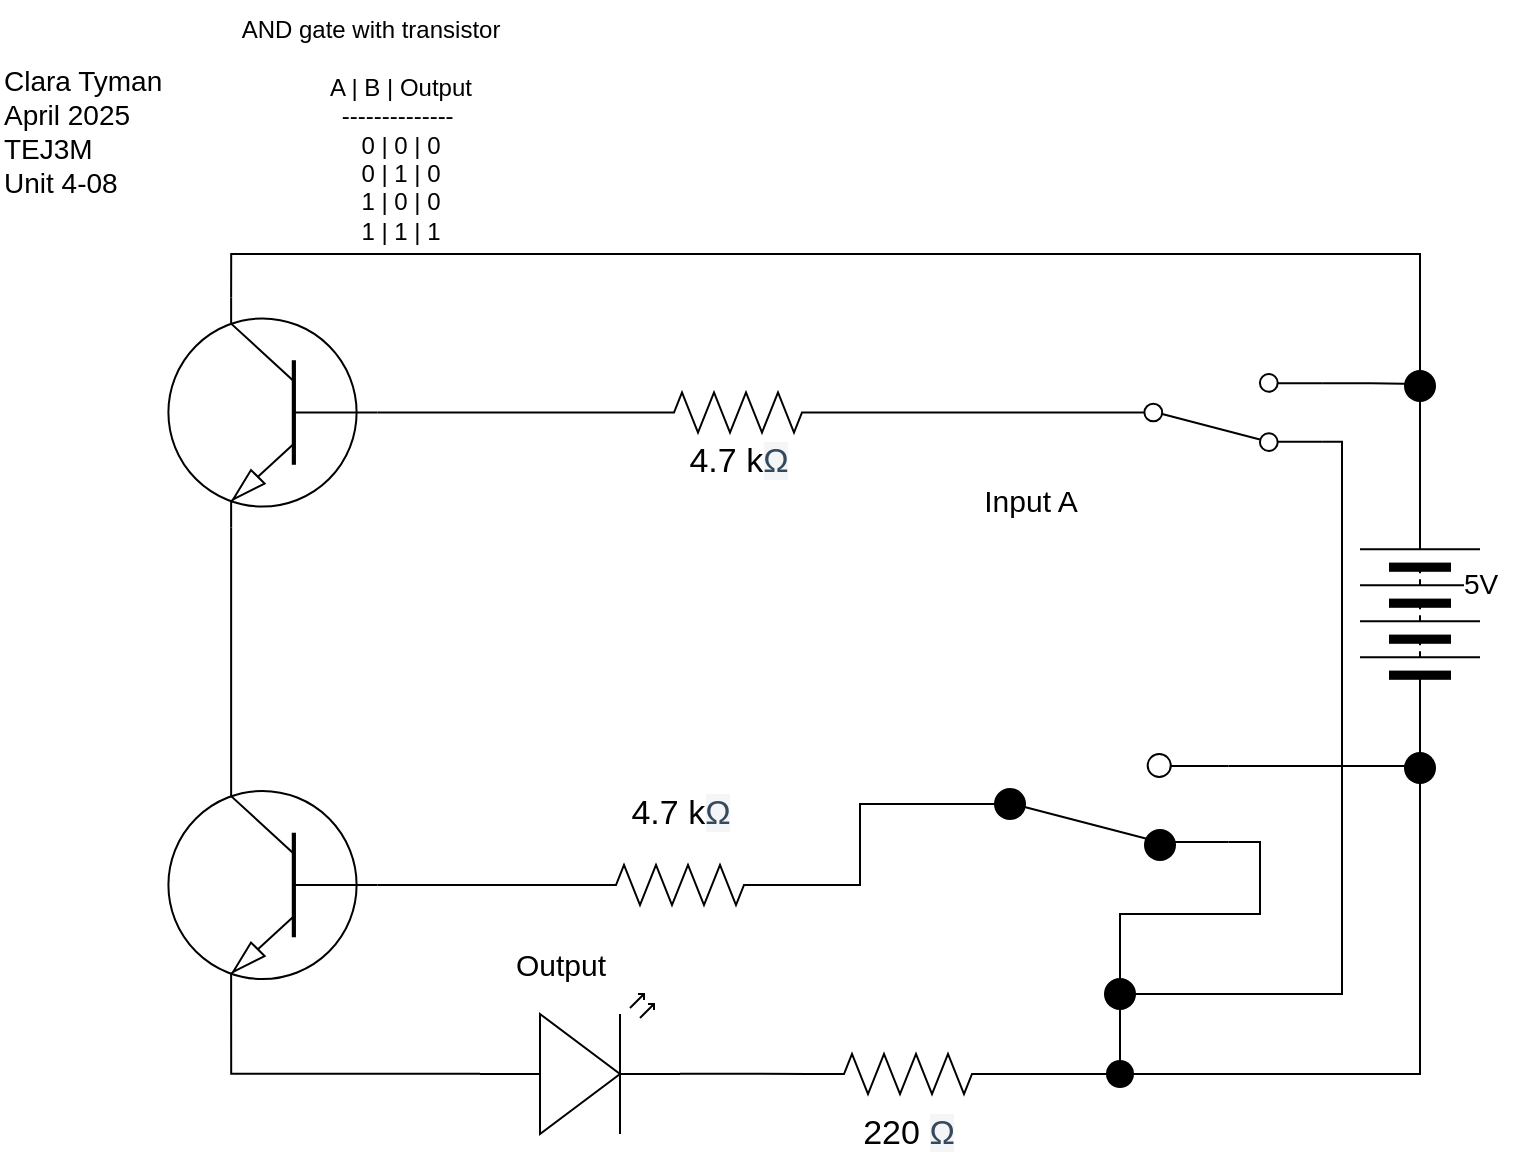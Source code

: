 <mxfile>
    <diagram id="B0FeTpmq2C1PBKZb8BMy" name="Page-1">
        <mxGraphModel dx="766" dy="613" grid="1" gridSize="10" guides="1" tooltips="1" connect="1" arrows="1" fold="1" page="1" pageScale="1" pageWidth="827" pageHeight="1169" math="0" shadow="0">
            <root>
                <mxCell id="0"/>
                <mxCell id="1" parent="0"/>
                <mxCell id="2" value="" style="pointerEvents=1;verticalLabelPosition=bottom;shadow=0;dashed=0;align=center;html=1;verticalAlign=top;shape=mxgraph.electrical.miscellaneous.batteryStack;direction=north;" parent="1" vertex="1">
                    <mxGeometry x="690" y="260" width="60" height="100" as="geometry"/>
                </mxCell>
                <mxCell id="5" value="" style="verticalLabelPosition=bottom;shadow=0;dashed=0;align=center;html=1;verticalAlign=top;shape=mxgraph.electrical.opto_electronics.led_2;pointerEvents=1;rotation=0;" parent="1" vertex="1">
                    <mxGeometry x="250" y="500" width="100" height="70" as="geometry"/>
                </mxCell>
                <mxCell id="39" style="edgeStyle=orthogonalEdgeStyle;shape=connector;curved=0;rounded=0;html=1;exitX=1;exitY=0.12;exitDx=0;exitDy=0;strokeColor=default;align=center;verticalAlign=middle;fontFamily=Helvetica;fontSize=11;fontColor=default;labelBackgroundColor=default;endArrow=none;endFill=0;" parent="1" source="8" edge="1">
                    <mxGeometry relative="1" as="geometry">
                        <mxPoint x="720" y="195" as="targetPoint"/>
                    </mxGeometry>
                </mxCell>
                <mxCell id="49" style="edgeStyle=orthogonalEdgeStyle;shape=connector;curved=0;rounded=0;html=1;exitX=1;exitY=0.88;exitDx=0;exitDy=0;strokeColor=default;align=center;verticalAlign=middle;fontFamily=Helvetica;fontSize=11;fontColor=default;labelBackgroundColor=default;endArrow=none;endFill=0;" parent="1" source="8" edge="1">
                    <mxGeometry relative="1" as="geometry">
                        <mxPoint x="570" y="500" as="targetPoint"/>
                        <Array as="points">
                            <mxPoint x="681" y="224"/>
                            <mxPoint x="681" y="500"/>
                        </Array>
                    </mxGeometry>
                </mxCell>
                <mxCell id="8" value="" style="html=1;shape=mxgraph.electrical.electro-mechanical.twoWaySwitch;aspect=fixed;elSwitchState=2;fontFamily=Helvetica;fontSize=11;fontColor=default;labelBackgroundColor=default;flipV=1;" parent="1" vertex="1">
                    <mxGeometry x="560" y="190" width="111.06" height="38.5" as="geometry"/>
                </mxCell>
                <mxCell id="9" value="" style="shape=waypoint;sketch=0;size=6;pointerEvents=1;points=[];fillColor=none;resizable=0;rotatable=0;perimeter=centerPerimeter;snapToPoint=1;fontFamily=Helvetica;fontSize=11;fontColor=default;labelBackgroundColor=default;strokeWidth=5;" parent="1" vertex="1">
                    <mxGeometry x="560" y="530" width="20" height="20" as="geometry"/>
                </mxCell>
                <mxCell id="14" value="&lt;font style=&quot;font-size: 17px;&quot;&gt;220&amp;nbsp;&lt;span style=&quot;color: rgb(52, 73, 94); font-family: ArtifaktElement-Medium, sans-serif; text-align: left; text-wrap-mode: wrap; background-color: rgb(244, 245, 246);&quot;&gt;Ω&lt;/span&gt;&lt;/font&gt;" style="text;html=1;align=center;verticalAlign=middle;resizable=0;points=[];autosize=1;strokeColor=none;fillColor=none;fontFamily=Helvetica;fontSize=11;fontColor=default;labelBackgroundColor=default;" parent="1" vertex="1">
                    <mxGeometry x="429" y="555" width="70" height="30" as="geometry"/>
                </mxCell>
                <mxCell id="15" value="&lt;font style=&quot;font-size: 15px;&quot;&gt;Input A&lt;/font&gt;" style="text;html=1;align=center;verticalAlign=middle;resizable=0;points=[];autosize=1;strokeColor=none;fillColor=none;fontFamily=Helvetica;fontSize=11;fontColor=default;labelBackgroundColor=default;" parent="1" vertex="1">
                    <mxGeometry x="490" y="237.5" width="70" height="30" as="geometry"/>
                </mxCell>
                <mxCell id="16" value="&lt;font style=&quot;font-size: 14px;&quot;&gt;5V&lt;/font&gt;" style="text;html=1;align=center;verticalAlign=middle;resizable=0;points=[];autosize=1;strokeColor=none;fillColor=none;fontFamily=Helvetica;fontSize=11;fontColor=default;labelBackgroundColor=default;" parent="1" vertex="1">
                    <mxGeometry x="730" y="280" width="40" height="30" as="geometry"/>
                </mxCell>
                <mxCell id="18" value="Clara Tyman&#xa;April 2025&#xa;TEJ3M&#xa;Unit 4-08" style="text;align=left;verticalAlign=middle;resizable=0;points=[];autosize=1;strokeColor=none;fillColor=none;fontFamily=Helvetica;fontSize=14;fontColor=default;labelBackgroundColor=default;flipH=1;flipV=1;rotation=0;" parent="1" vertex="1">
                    <mxGeometry x="10" y="28" width="100" height="80" as="geometry"/>
                </mxCell>
                <mxCell id="46" style="edgeStyle=orthogonalEdgeStyle;shape=connector;curved=0;rounded=0;html=1;exitDx=0;exitDy=0;exitPerimeter=0;entryX=0;entryY=0.5;entryDx=0;entryDy=0;strokeColor=default;align=center;verticalAlign=middle;fontFamily=Helvetica;fontSize=11;fontColor=default;labelBackgroundColor=default;endArrow=none;endFill=0;" parent="1" source="56" target="2" edge="1">
                    <mxGeometry relative="1" as="geometry"/>
                </mxCell>
                <mxCell id="21" value="" style="pointerEvents=1;verticalLabelPosition=bottom;shadow=0;dashed=0;align=center;html=1;verticalAlign=top;shape=mxgraph.electrical.resistors.resistor_2;" parent="1" vertex="1">
                    <mxGeometry x="414" y="530" width="100" height="20" as="geometry"/>
                </mxCell>
                <mxCell id="24" value="" style="pointerEvents=1;verticalLabelPosition=bottom;shadow=0;dashed=0;align=center;html=1;verticalAlign=top;shape=mxgraph.electrical.resistors.resistor_2;" parent="1" vertex="1">
                    <mxGeometry x="329" y="199.25" width="100" height="20" as="geometry"/>
                </mxCell>
                <mxCell id="38" style="edgeStyle=orthogonalEdgeStyle;html=1;exitDx=0;exitDy=0;exitPerimeter=0;endArrow=none;endFill=0;rounded=0;curved=0;entryX=1;entryY=0.5;entryDx=0;entryDy=0;" parent="1" source="58" target="2" edge="1">
                    <mxGeometry relative="1" as="geometry">
                        <mxPoint x="620" y="150" as="targetPoint"/>
                        <Array as="points">
                            <mxPoint x="720" y="130"/>
                        </Array>
                    </mxGeometry>
                </mxCell>
                <mxCell id="26" value="" style="verticalLabelPosition=bottom;shadow=0;dashed=0;align=center;html=1;verticalAlign=top;shape=mxgraph.electrical.transistors.npn_transistor_1;fontFamily=Helvetica;fontSize=11;fontColor=default;labelBackgroundColor=default;rotation=-180;flipV=1;" parent="1" vertex="1">
                    <mxGeometry x="80" y="151.75" width="132.95" height="115" as="geometry"/>
                </mxCell>
                <mxCell id="29" value="Output" style="text;html=1;align=center;verticalAlign=middle;resizable=0;points=[];autosize=1;strokeColor=none;fillColor=none;fontFamily=Helvetica;fontSize=15;fontColor=default;labelBackgroundColor=default;" parent="1" vertex="1">
                    <mxGeometry x="255" y="470" width="70" height="30" as="geometry"/>
                </mxCell>
                <mxCell id="34" value="" style="verticalLabelPosition=bottom;shadow=0;dashed=0;align=center;html=1;verticalAlign=top;shape=mxgraph.electrical.transistors.npn_transistor_1;fontFamily=Helvetica;fontSize=11;fontColor=default;labelBackgroundColor=default;rotation=-180;flipV=1;" parent="1" vertex="1">
                    <mxGeometry x="80" y="388" width="132.95" height="115" as="geometry"/>
                </mxCell>
                <mxCell id="52" style="edgeStyle=orthogonalEdgeStyle;shape=connector;curved=0;rounded=0;html=1;exitX=1;exitY=0.5;exitDx=0;exitDy=0;exitPerimeter=0;entryX=0;entryY=0.5;entryDx=0;entryDy=0;strokeColor=default;align=center;verticalAlign=middle;fontFamily=Helvetica;fontSize=11;fontColor=default;labelBackgroundColor=default;endArrow=none;endFill=0;" parent="1" source="35" target="36" edge="1">
                    <mxGeometry relative="1" as="geometry"/>
                </mxCell>
                <mxCell id="35" value="" style="pointerEvents=1;verticalLabelPosition=bottom;shadow=0;dashed=0;align=center;html=1;verticalAlign=top;shape=mxgraph.electrical.resistors.resistor_2;" parent="1" vertex="1">
                    <mxGeometry x="300" y="435.5" width="100" height="20" as="geometry"/>
                </mxCell>
                <mxCell id="50" style="edgeStyle=orthogonalEdgeStyle;shape=connector;curved=0;rounded=0;html=1;exitX=1;exitY=0.12;exitDx=0;exitDy=0;strokeColor=default;align=center;verticalAlign=middle;fontFamily=Helvetica;fontSize=11;fontColor=default;labelBackgroundColor=default;endArrow=none;endFill=0;" parent="1" source="36" edge="1">
                    <mxGeometry relative="1" as="geometry">
                        <mxPoint x="720" y="386" as="targetPoint"/>
                    </mxGeometry>
                </mxCell>
                <mxCell id="36" value="" style="html=1;shape=mxgraph.electrical.electro-mechanical.twoWaySwitch;aspect=fixed;elSwitchState=2;fontFamily=Helvetica;fontSize=11;fontColor=default;labelBackgroundColor=default;flipV=1;" parent="1" vertex="1">
                    <mxGeometry x="480.0" y="380" width="144.23" height="50" as="geometry"/>
                </mxCell>
                <mxCell id="40" style="edgeStyle=orthogonalEdgeStyle;shape=connector;curved=0;rounded=0;html=1;exitX=0;exitY=0.5;exitDx=0;exitDy=0;entryX=1;entryY=0.5;entryDx=0;entryDy=0;entryPerimeter=0;strokeColor=default;align=center;verticalAlign=middle;fontFamily=Helvetica;fontSize=11;fontColor=default;labelBackgroundColor=default;endArrow=none;endFill=0;" parent="1" source="8" target="24" edge="1">
                    <mxGeometry relative="1" as="geometry"/>
                </mxCell>
                <mxCell id="41" style="edgeStyle=orthogonalEdgeStyle;shape=connector;curved=0;rounded=0;html=1;exitX=0;exitY=0.5;exitDx=0;exitDy=0;exitPerimeter=0;entryX=0;entryY=0.5;entryDx=0;entryDy=0;entryPerimeter=0;strokeColor=default;align=center;verticalAlign=middle;fontFamily=Helvetica;fontSize=11;fontColor=default;labelBackgroundColor=default;endArrow=none;endFill=0;" parent="1" source="24" target="26" edge="1">
                    <mxGeometry relative="1" as="geometry"/>
                </mxCell>
                <mxCell id="42" style="edgeStyle=orthogonalEdgeStyle;shape=connector;curved=0;rounded=0;html=1;exitX=0.7;exitY=1;exitDx=0;exitDy=0;exitPerimeter=0;entryX=0.7;entryY=0;entryDx=0;entryDy=0;entryPerimeter=0;strokeColor=default;align=center;verticalAlign=middle;fontFamily=Helvetica;fontSize=11;fontColor=default;labelBackgroundColor=default;endArrow=none;endFill=0;" parent="1" source="26" target="34" edge="1">
                    <mxGeometry relative="1" as="geometry"/>
                </mxCell>
                <mxCell id="44" style="edgeStyle=orthogonalEdgeStyle;shape=connector;curved=0;rounded=0;html=1;exitX=0.7;exitY=1;exitDx=0;exitDy=0;exitPerimeter=0;entryX=0;entryY=0.57;entryDx=0;entryDy=0;entryPerimeter=0;strokeColor=default;align=center;verticalAlign=middle;fontFamily=Helvetica;fontSize=11;fontColor=default;labelBackgroundColor=default;endArrow=none;endFill=0;" parent="1" source="34" target="5" edge="1">
                    <mxGeometry relative="1" as="geometry"/>
                </mxCell>
                <mxCell id="45" style="edgeStyle=orthogonalEdgeStyle;shape=connector;curved=0;rounded=0;html=1;exitX=1;exitY=0.57;exitDx=0;exitDy=0;exitPerimeter=0;entryX=0;entryY=0.5;entryDx=0;entryDy=0;entryPerimeter=0;strokeColor=default;align=center;verticalAlign=middle;fontFamily=Helvetica;fontSize=11;fontColor=default;labelBackgroundColor=default;endArrow=none;endFill=0;" parent="1" source="5" target="21" edge="1">
                    <mxGeometry relative="1" as="geometry"/>
                </mxCell>
                <mxCell id="47" style="edgeStyle=orthogonalEdgeStyle;shape=connector;curved=0;rounded=0;html=1;exitDx=0;exitDy=0;entryX=0.403;entryY=0.191;entryDx=0;entryDy=0;entryPerimeter=0;strokeColor=default;align=center;verticalAlign=middle;fontFamily=Helvetica;fontSize=11;fontColor=default;labelBackgroundColor=default;endArrow=none;endFill=0;" parent="1" source="54" target="9" edge="1">
                    <mxGeometry relative="1" as="geometry">
                        <Array as="points">
                            <mxPoint x="570" y="460"/>
                        </Array>
                    </mxGeometry>
                </mxCell>
                <mxCell id="51" style="edgeStyle=orthogonalEdgeStyle;shape=connector;curved=0;rounded=0;html=1;exitX=0;exitY=0.5;exitDx=0;exitDy=0;exitPerimeter=0;entryX=0;entryY=0.5;entryDx=0;entryDy=0;entryPerimeter=0;strokeColor=default;align=center;verticalAlign=middle;fontFamily=Helvetica;fontSize=11;fontColor=default;labelBackgroundColor=default;endArrow=none;endFill=0;" parent="1" source="34" target="35" edge="1">
                    <mxGeometry relative="1" as="geometry"/>
                </mxCell>
                <mxCell id="55" value="" style="edgeStyle=orthogonalEdgeStyle;shape=connector;curved=0;rounded=0;html=1;exitX=1;exitY=0.88;exitDx=0;exitDy=0;entryDx=0;entryDy=0;entryPerimeter=0;strokeColor=default;align=center;verticalAlign=middle;fontFamily=Helvetica;fontSize=11;fontColor=default;labelBackgroundColor=default;endArrow=none;endFill=0;" parent="1" source="36" target="54" edge="1">
                    <mxGeometry relative="1" as="geometry">
                        <mxPoint x="624" y="424" as="sourcePoint"/>
                        <mxPoint x="570" y="540" as="targetPoint"/>
                        <Array as="points">
                            <mxPoint x="640" y="424"/>
                            <mxPoint x="640" y="460"/>
                        </Array>
                    </mxGeometry>
                </mxCell>
                <mxCell id="54" value="" style="shape=waypoint;sketch=0;size=6;pointerEvents=1;points=[];fillColor=none;resizable=0;rotatable=0;perimeter=centerPerimeter;snapToPoint=1;fontFamily=Helvetica;fontSize=12;fontColor=default;labelBackgroundColor=default;strokeWidth=6;" parent="1" vertex="1">
                    <mxGeometry x="560" y="490" width="20" height="20" as="geometry"/>
                </mxCell>
                <mxCell id="57" value="" style="edgeStyle=orthogonalEdgeStyle;shape=connector;curved=0;rounded=0;html=1;exitX=1;exitY=0.5;exitDx=0;exitDy=0;exitPerimeter=0;entryDx=0;entryDy=0;strokeColor=default;align=center;verticalAlign=middle;fontFamily=Helvetica;fontSize=11;fontColor=default;labelBackgroundColor=default;endArrow=none;endFill=0;" parent="1" source="21" target="56" edge="1">
                    <mxGeometry relative="1" as="geometry">
                        <mxPoint x="514" y="540" as="sourcePoint"/>
                        <mxPoint x="720" y="360" as="targetPoint"/>
                    </mxGeometry>
                </mxCell>
                <mxCell id="56" value="" style="shape=waypoint;sketch=0;size=6;pointerEvents=1;points=[];fillColor=none;resizable=0;rotatable=0;perimeter=centerPerimeter;snapToPoint=1;fontFamily=Helvetica;fontSize=12;fontColor=default;labelBackgroundColor=default;strokeWidth=6;" parent="1" vertex="1">
                    <mxGeometry x="710" y="377" width="20" height="20" as="geometry"/>
                </mxCell>
                <mxCell id="59" value="" style="edgeStyle=orthogonalEdgeStyle;html=1;exitX=0.7;exitY=0;exitDx=0;exitDy=0;exitPerimeter=0;endArrow=none;endFill=0;rounded=0;curved=0;entryDx=0;entryDy=0;" parent="1" source="26" target="58" edge="1">
                    <mxGeometry relative="1" as="geometry">
                        <mxPoint x="720" y="260" as="targetPoint"/>
                        <mxPoint x="126" y="152" as="sourcePoint"/>
                        <Array as="points">
                            <mxPoint x="126" y="130"/>
                        </Array>
                    </mxGeometry>
                </mxCell>
                <mxCell id="58" value="" style="shape=waypoint;sketch=0;size=6;pointerEvents=1;points=[];fillColor=none;resizable=0;rotatable=0;perimeter=centerPerimeter;snapToPoint=1;fontFamily=Helvetica;fontSize=12;fontColor=default;labelBackgroundColor=default;strokeWidth=6;" parent="1" vertex="1">
                    <mxGeometry x="710" y="186" width="20" height="20" as="geometry"/>
                </mxCell>
                <mxCell id="60" value="" style="shape=waypoint;sketch=0;size=6;pointerEvents=1;points=[];fillColor=none;resizable=0;rotatable=0;perimeter=centerPerimeter;snapToPoint=1;fontFamily=Helvetica;fontSize=12;fontColor=default;labelBackgroundColor=default;strokeWidth=6;" parent="1" vertex="1">
                    <mxGeometry x="580" y="415.5" width="20" height="20" as="geometry"/>
                </mxCell>
                <mxCell id="61" value="" style="shape=waypoint;sketch=0;size=6;pointerEvents=1;points=[];fillColor=none;resizable=0;rotatable=0;perimeter=centerPerimeter;snapToPoint=1;fontFamily=Helvetica;fontSize=12;fontColor=default;labelBackgroundColor=default;strokeWidth=6;" parent="1" vertex="1">
                    <mxGeometry x="505" y="395" width="20" height="20" as="geometry"/>
                </mxCell>
                <mxCell id="66" value="&lt;font style=&quot;font-size: 17px;&quot;&gt;4.7 k&lt;span style=&quot;color: rgb(52, 73, 94); font-family: ArtifaktElement-Medium, sans-serif; text-align: left; text-wrap-mode: wrap; background-color: rgb(244, 245, 246);&quot;&gt;Ω&lt;/span&gt;&lt;/font&gt;" style="text;html=1;align=center;verticalAlign=middle;resizable=0;points=[];autosize=1;strokeColor=none;fillColor=none;fontFamily=Helvetica;fontSize=11;fontColor=default;labelBackgroundColor=default;" vertex="1" parent="1">
                    <mxGeometry x="344" y="219.25" width="70" height="30" as="geometry"/>
                </mxCell>
                <mxCell id="67" value="&lt;font style=&quot;font-size: 17px;&quot;&gt;4.7 k&lt;span style=&quot;color: rgb(52, 73, 94); font-family: ArtifaktElement-Medium, sans-serif; text-align: left; text-wrap-mode: wrap; background-color: rgb(244, 245, 246);&quot;&gt;Ω&lt;/span&gt;&lt;/font&gt;" style="text;html=1;align=center;verticalAlign=middle;resizable=0;points=[];autosize=1;strokeColor=none;fillColor=none;fontFamily=Helvetica;fontSize=11;fontColor=default;labelBackgroundColor=default;" vertex="1" parent="1">
                    <mxGeometry x="315" y="395" width="70" height="30" as="geometry"/>
                </mxCell>
                <mxCell id="69" value="&lt;div&gt;&lt;font color=&quot;#000000&quot;&gt;&lt;span style=&quot;font-size: 12px;&quot;&gt;AND gate with transistor&lt;/span&gt;&lt;/font&gt;&lt;/div&gt;&lt;div&gt;&lt;font color=&quot;#000000&quot;&gt;&lt;span style=&quot;font-size: 12px;&quot;&gt;&lt;br&gt;&lt;/span&gt;&lt;/font&gt;&lt;/div&gt;&lt;div&gt;&lt;font color=&quot;#000000&quot;&gt;&lt;span style=&quot;font-size: 12px;&quot;&gt;&amp;nbsp; &amp;nbsp; &amp;nbsp; &amp;nbsp; &amp;nbsp;A | B | Output&lt;/span&gt;&lt;/font&gt;&lt;/div&gt;&lt;div&gt;&lt;font color=&quot;#000000&quot;&gt;&lt;span style=&quot;font-size: 12px;&quot;&gt;&amp;nbsp; &amp;nbsp; &amp;nbsp; &amp;nbsp; --------------&lt;/span&gt;&lt;/font&gt;&lt;/div&gt;&lt;div&gt;&lt;font color=&quot;#000000&quot;&gt;&lt;span style=&quot;font-size: 12px;&quot;&gt;&amp;nbsp; &amp;nbsp; &amp;nbsp; &amp;nbsp; &amp;nbsp;0 | 0 | 0&lt;/span&gt;&lt;/font&gt;&lt;/div&gt;&lt;div&gt;&lt;font color=&quot;#000000&quot;&gt;&lt;span style=&quot;font-size: 12px;&quot;&gt;&amp;nbsp; &amp;nbsp; &amp;nbsp; &amp;nbsp; &amp;nbsp;0 | 1 | 0&lt;/span&gt;&lt;/font&gt;&lt;/div&gt;&lt;div&gt;&lt;font color=&quot;#000000&quot;&gt;&lt;span style=&quot;font-size: 12px;&quot;&gt;&amp;nbsp; &amp;nbsp; &amp;nbsp; &amp;nbsp; &amp;nbsp;1 | 0 | 0&lt;/span&gt;&lt;/font&gt;&lt;/div&gt;&lt;div&gt;&lt;font color=&quot;#000000&quot;&gt;&lt;span style=&quot;font-size: 12px;&quot;&gt;&amp;nbsp; &amp;nbsp; &amp;nbsp; &amp;nbsp; &amp;nbsp;1 | 1 | 1&lt;/span&gt;&lt;/font&gt;&lt;/div&gt;" style="text;html=1;align=center;verticalAlign=middle;resizable=0;points=[];autosize=1;strokeColor=none;fillColor=none;" vertex="1" parent="1">
                    <mxGeometry x="120" y="3" width="150" height="130" as="geometry"/>
                </mxCell>
            </root>
        </mxGraphModel>
    </diagram>
</mxfile>